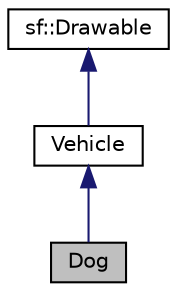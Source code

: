 digraph "Dog"
{
 // LATEX_PDF_SIZE
  edge [fontname="Helvetica",fontsize="10",labelfontname="Helvetica",labelfontsize="10"];
  node [fontname="Helvetica",fontsize="10",shape=record];
  Node1 [label="Dog",height=0.2,width=0.4,color="black", fillcolor="grey75", style="filled", fontcolor="black",tooltip="Class representing a Dog, derived from Vehicle."];
  Node2 -> Node1 [dir="back",color="midnightblue",fontsize="10",style="solid"];
  Node2 [label="Vehicle",height=0.2,width=0.4,color="black", fillcolor="white", style="filled",URL="$classVehicle.html",tooltip="Class representing a simple vehicle in a 2D physics world using Box2D."];
  Node3 -> Node2 [dir="back",color="midnightblue",fontsize="10",style="solid"];
  Node3 [label="sf::Drawable",height=0.2,width=0.4,color="black", fillcolor="white", style="filled",URL="$classsf_1_1Drawable.html",tooltip="Abstract base class for objects that can be drawn to a render target."];
}
